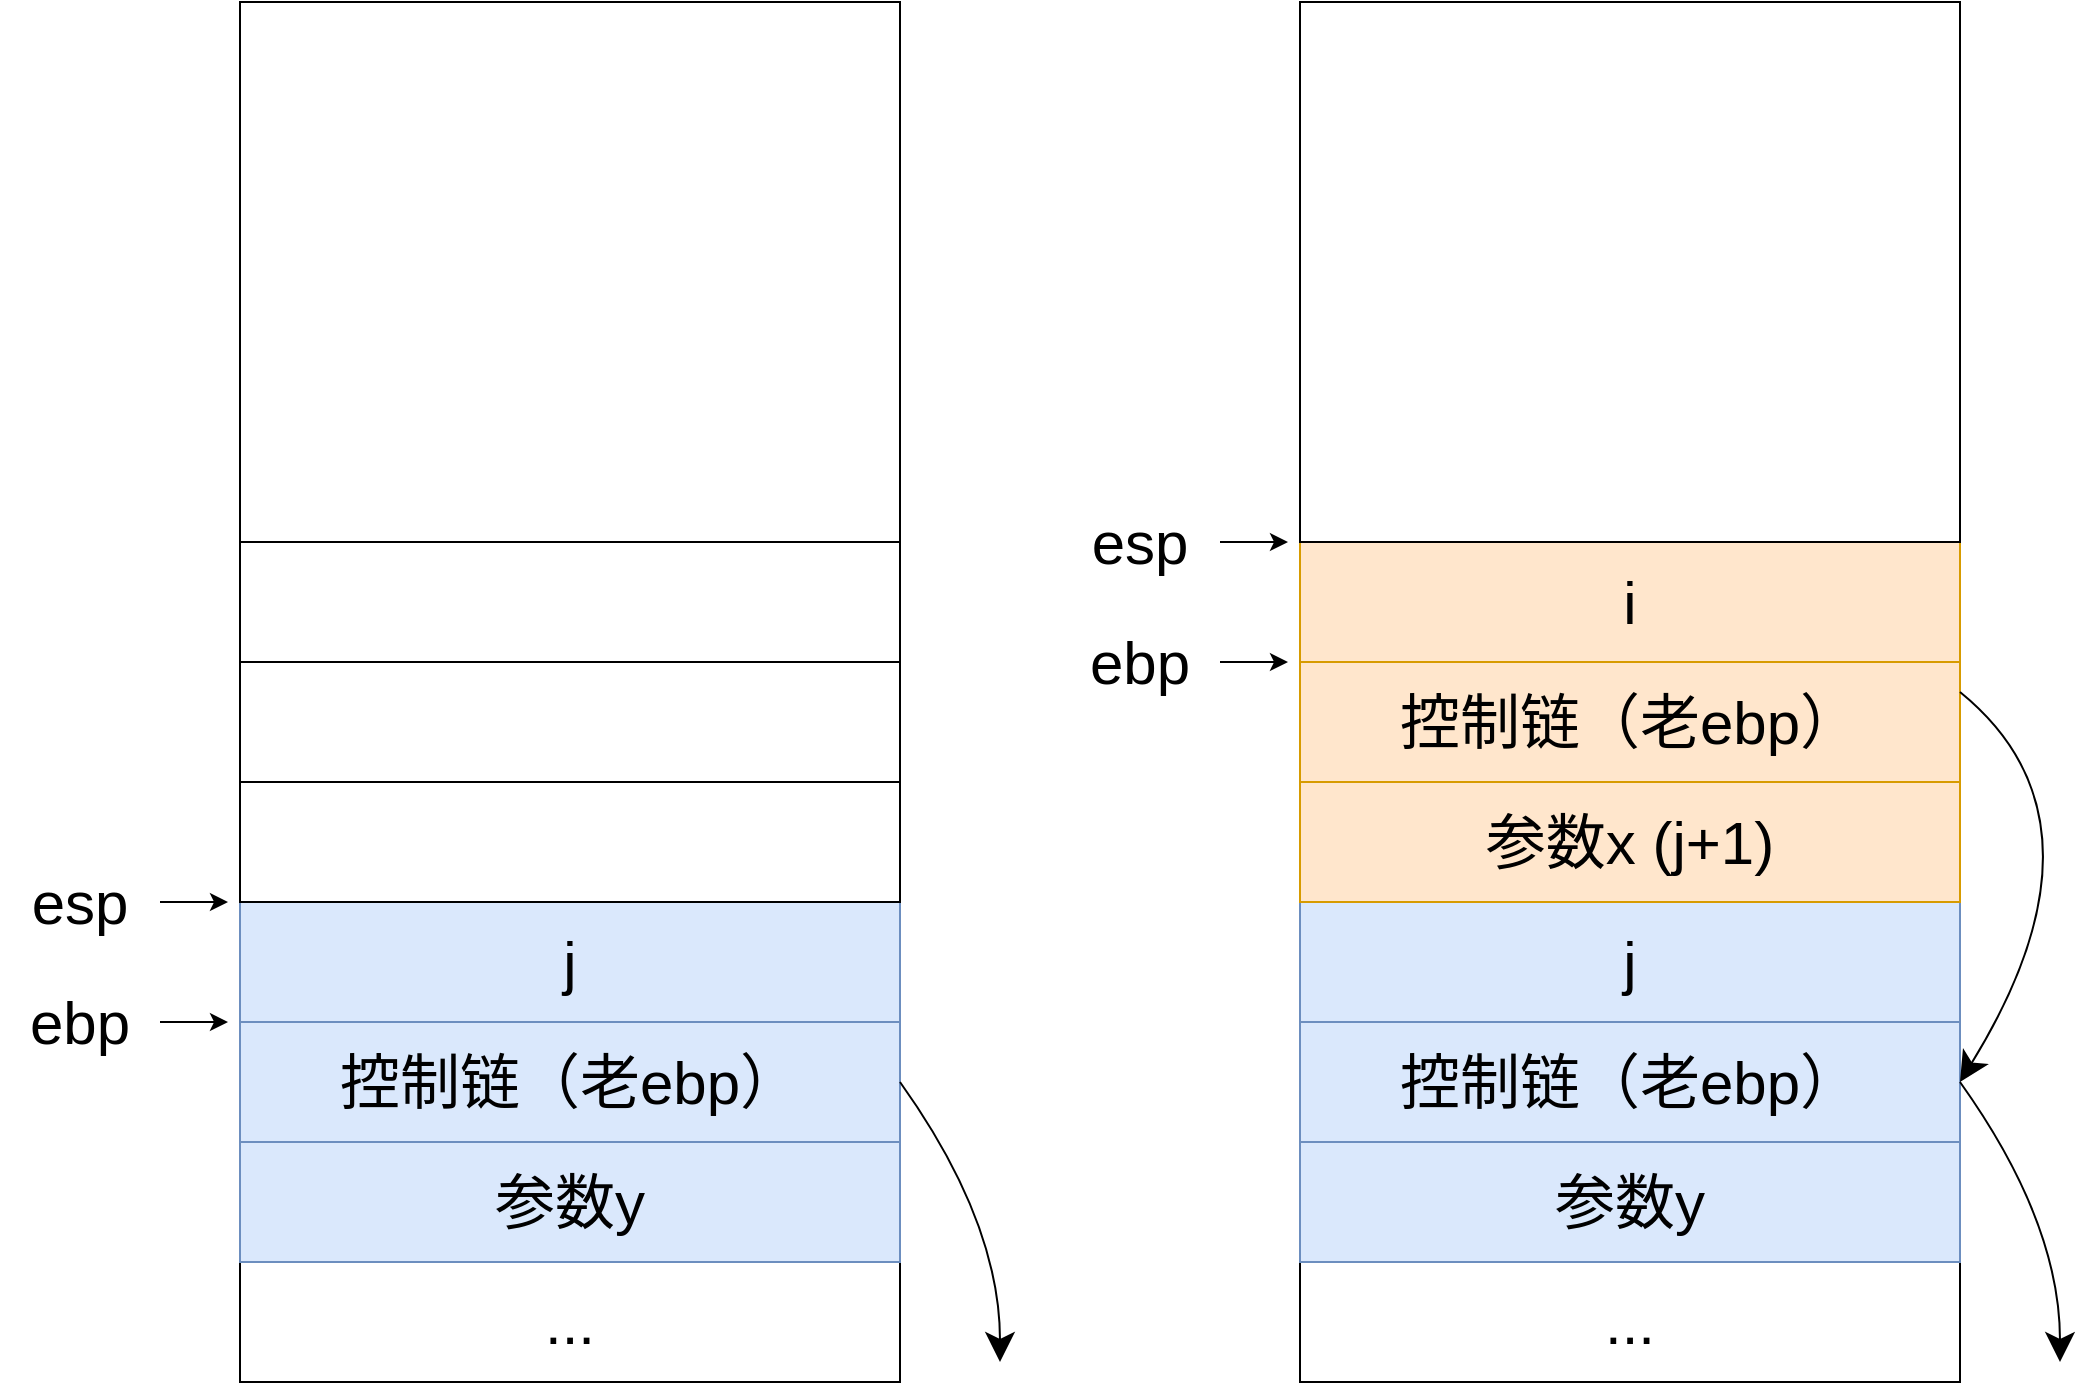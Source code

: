 <mxfile version="12.3.2" type="device" pages="1"><diagram id="EUD7Usf-54FRwup8Vt3X" name="第 1 页"><mxGraphModel dx="1730" dy="1052" grid="1" gridSize="10" guides="1" tooltips="1" connect="1" arrows="1" fold="1" page="1" pageScale="1" pageWidth="4681" pageHeight="3300" math="0" shadow="0"><root><mxCell id="0"/><mxCell id="1" parent="0"/><mxCell id="ATBS4Up1SHgOj-9SIroz-1" value="..." style="rounded=0;whiteSpace=wrap;html=1;fontSize=30;" vertex="1" parent="1"><mxGeometry x="1050" y="950" width="330" height="60" as="geometry"/></mxCell><mxCell id="ATBS4Up1SHgOj-9SIroz-2" value="参数y" style="rounded=0;whiteSpace=wrap;html=1;fontSize=30;fillColor=#dae8fc;strokeColor=#6c8ebf;" vertex="1" parent="1"><mxGeometry x="1050" y="890" width="330" height="60" as="geometry"/></mxCell><mxCell id="ATBS4Up1SHgOj-9SIroz-4" value="控制链（老ebp）" style="rounded=0;whiteSpace=wrap;html=1;fontSize=30;fillColor=#dae8fc;strokeColor=#6c8ebf;" vertex="1" parent="1"><mxGeometry x="1050" y="830" width="330" height="60" as="geometry"/></mxCell><mxCell id="ATBS4Up1SHgOj-9SIroz-8" value="ebp" style="text;html=1;strokeColor=none;fillColor=none;align=center;verticalAlign=middle;whiteSpace=wrap;rounded=0;comic=0;fontSize=30;" vertex="1" parent="1"><mxGeometry x="930" y="800" width="80" height="60" as="geometry"/></mxCell><mxCell id="ATBS4Up1SHgOj-9SIroz-11" value="" style="edgeStyle=orthogonalEdgeStyle;rounded=0;orthogonalLoop=1;jettySize=auto;html=1;fontSize=30;exitX=1;exitY=0.5;exitDx=0;exitDy=0;" edge="1" parent="1" source="ATBS4Up1SHgOj-9SIroz-9"><mxGeometry relative="1" as="geometry"><mxPoint x="1004" y="770" as="sourcePoint"/><mxPoint x="1044" y="770" as="targetPoint"/></mxGeometry></mxCell><mxCell id="ATBS4Up1SHgOj-9SIroz-9" value="esp" style="text;html=1;strokeColor=none;fillColor=none;align=center;verticalAlign=middle;whiteSpace=wrap;rounded=0;comic=0;fontSize=30;" vertex="1" parent="1"><mxGeometry x="930" y="740" width="80" height="60" as="geometry"/></mxCell><mxCell id="ATBS4Up1SHgOj-9SIroz-14" value="" style="endArrow=classic;html=1;fontSize=30;exitX=1;exitY=0.5;exitDx=0;exitDy=0;" edge="1" parent="1" source="ATBS4Up1SHgOj-9SIroz-8"><mxGeometry width="50" height="50" relative="1" as="geometry"><mxPoint x="1004" y="865" as="sourcePoint"/><mxPoint x="1044" y="830" as="targetPoint"/></mxGeometry></mxCell><mxCell id="ATBS4Up1SHgOj-9SIroz-15" value="j" style="rounded=0;whiteSpace=wrap;html=1;fontSize=30;fillColor=#dae8fc;strokeColor=#6c8ebf;" vertex="1" parent="1"><mxGeometry x="1050" y="770" width="330" height="60" as="geometry"/></mxCell><mxCell id="ATBS4Up1SHgOj-9SIroz-16" value="" style="rounded=0;whiteSpace=wrap;html=1;fontSize=30;" vertex="1" parent="1"><mxGeometry x="1050" y="710" width="330" height="60" as="geometry"/></mxCell><mxCell id="ATBS4Up1SHgOj-9SIroz-17" value="" style="rounded=0;whiteSpace=wrap;html=1;fontSize=30;" vertex="1" parent="1"><mxGeometry x="1050" y="650" width="330" height="60" as="geometry"/></mxCell><mxCell id="ATBS4Up1SHgOj-9SIroz-18" value="" style="rounded=0;whiteSpace=wrap;html=1;fontSize=30;" vertex="1" parent="1"><mxGeometry x="1050" y="590" width="330" height="60" as="geometry"/></mxCell><mxCell id="ATBS4Up1SHgOj-9SIroz-19" value="" style="rounded=0;whiteSpace=wrap;html=1;fontSize=30;" vertex="1" parent="1"><mxGeometry x="1050" y="320" width="330" height="270" as="geometry"/></mxCell><mxCell id="ATBS4Up1SHgOj-9SIroz-33" value="..." style="rounded=0;whiteSpace=wrap;html=1;fontSize=30;" vertex="1" parent="1"><mxGeometry x="1580" y="950" width="330" height="60" as="geometry"/></mxCell><mxCell id="ATBS4Up1SHgOj-9SIroz-34" value="参数y" style="rounded=0;whiteSpace=wrap;html=1;fontSize=30;fillColor=#dae8fc;strokeColor=#6c8ebf;" vertex="1" parent="1"><mxGeometry x="1580" y="890" width="330" height="60" as="geometry"/></mxCell><mxCell id="ATBS4Up1SHgOj-9SIroz-36" value="控制链（老ebp）" style="rounded=0;whiteSpace=wrap;html=1;fontSize=30;fillColor=#dae8fc;strokeColor=#6c8ebf;" vertex="1" parent="1"><mxGeometry x="1580" y="830" width="330" height="60" as="geometry"/></mxCell><mxCell id="ATBS4Up1SHgOj-9SIroz-37" value="ebp" style="text;html=1;strokeColor=none;fillColor=none;align=center;verticalAlign=middle;whiteSpace=wrap;rounded=0;comic=0;fontSize=30;" vertex="1" parent="1"><mxGeometry x="1460" y="620" width="80" height="60" as="geometry"/></mxCell><mxCell id="ATBS4Up1SHgOj-9SIroz-40" value="" style="endArrow=classic;html=1;fontSize=30;exitX=1;exitY=0.5;exitDx=0;exitDy=0;" edge="1" parent="1" source="ATBS4Up1SHgOj-9SIroz-37"><mxGeometry width="50" height="50" relative="1" as="geometry"><mxPoint x="1534" y="685" as="sourcePoint"/><mxPoint x="1574" y="650.0" as="targetPoint"/></mxGeometry></mxCell><mxCell id="ATBS4Up1SHgOj-9SIroz-41" value="j" style="rounded=0;whiteSpace=wrap;html=1;fontSize=30;fillColor=#dae8fc;strokeColor=#6c8ebf;" vertex="1" parent="1"><mxGeometry x="1580" y="770" width="330" height="60" as="geometry"/></mxCell><mxCell id="ATBS4Up1SHgOj-9SIroz-42" value="参数x (j+1)" style="rounded=0;whiteSpace=wrap;html=1;fontSize=30;fillColor=#ffe6cc;strokeColor=#d79b00;" vertex="1" parent="1"><mxGeometry x="1580" y="710" width="330" height="60" as="geometry"/></mxCell><mxCell id="ATBS4Up1SHgOj-9SIroz-44" value="&lt;span style=&quot;white-space: normal&quot;&gt;控制链（老ebp）&lt;/span&gt;" style="rounded=0;whiteSpace=wrap;html=1;fontSize=30;fillColor=#ffe6cc;strokeColor=#d79b00;" vertex="1" parent="1"><mxGeometry x="1580" y="650" width="330" height="60" as="geometry"/></mxCell><mxCell id="ATBS4Up1SHgOj-9SIroz-46" value="i" style="rounded=0;whiteSpace=wrap;html=1;fontSize=30;fillColor=#ffe6cc;strokeColor=#d79b00;" vertex="1" parent="1"><mxGeometry x="1580" y="590" width="330" height="60" as="geometry"/></mxCell><mxCell id="ATBS4Up1SHgOj-9SIroz-49" value="" style="edgeStyle=orthogonalEdgeStyle;rounded=0;orthogonalLoop=1;jettySize=auto;html=1;fontSize=30;exitX=1;exitY=0.5;exitDx=0;exitDy=0;" edge="1" parent="1" source="ATBS4Up1SHgOj-9SIroz-50"><mxGeometry relative="1" as="geometry"><mxPoint x="1544" y="589.992" as="sourcePoint"/><mxPoint x="1574" y="590" as="targetPoint"/></mxGeometry></mxCell><mxCell id="ATBS4Up1SHgOj-9SIroz-50" value="esp" style="text;html=1;strokeColor=none;fillColor=none;align=center;verticalAlign=middle;whiteSpace=wrap;rounded=0;comic=0;fontSize=30;" vertex="1" parent="1"><mxGeometry x="1460" y="560" width="80" height="60" as="geometry"/></mxCell><mxCell id="ATBS4Up1SHgOj-9SIroz-51" value="" style="endArrow=classic;html=1;fontSize=30;entryX=1;entryY=0.5;entryDx=0;entryDy=0;exitX=1;exitY=0.25;exitDx=0;exitDy=0;startArrow=none;startFill=0;curved=1;endSize=12;" edge="1" parent="1" source="ATBS4Up1SHgOj-9SIroz-44" target="ATBS4Up1SHgOj-9SIroz-36"><mxGeometry width="50" height="50" relative="1" as="geometry"><mxPoint x="930" y="1140" as="sourcePoint"/><mxPoint x="980" y="1090" as="targetPoint"/><Array as="points"><mxPoint x="1990" y="730"/></Array></mxGeometry></mxCell><mxCell id="ATBS4Up1SHgOj-9SIroz-52" value="" style="endArrow=classic;html=1;fontSize=30;exitX=1;exitY=0.25;exitDx=0;exitDy=0;startArrow=none;startFill=0;curved=1;endSize=12;" edge="1" parent="1"><mxGeometry width="50" height="50" relative="1" as="geometry"><mxPoint x="1910" y="860" as="sourcePoint"/><mxPoint x="1960" y="1000" as="targetPoint"/><Array as="points"><mxPoint x="1960" y="930"/></Array></mxGeometry></mxCell><mxCell id="ATBS4Up1SHgOj-9SIroz-53" value="" style="endArrow=classic;html=1;fontSize=30;exitX=1;exitY=0.25;exitDx=0;exitDy=0;startArrow=none;startFill=0;curved=1;endSize=12;" edge="1" parent="1"><mxGeometry width="50" height="50" relative="1" as="geometry"><mxPoint x="1380" y="860.0" as="sourcePoint"/><mxPoint x="1430" y="1000" as="targetPoint"/><Array as="points"><mxPoint x="1430" y="930"/></Array></mxGeometry></mxCell><mxCell id="ATBS4Up1SHgOj-9SIroz-45" value="" style="rounded=0;whiteSpace=wrap;html=1;fontSize=30;" vertex="1" parent="1"><mxGeometry x="1580" y="320" width="330" height="270" as="geometry"/></mxCell></root></mxGraphModel></diagram></mxfile>